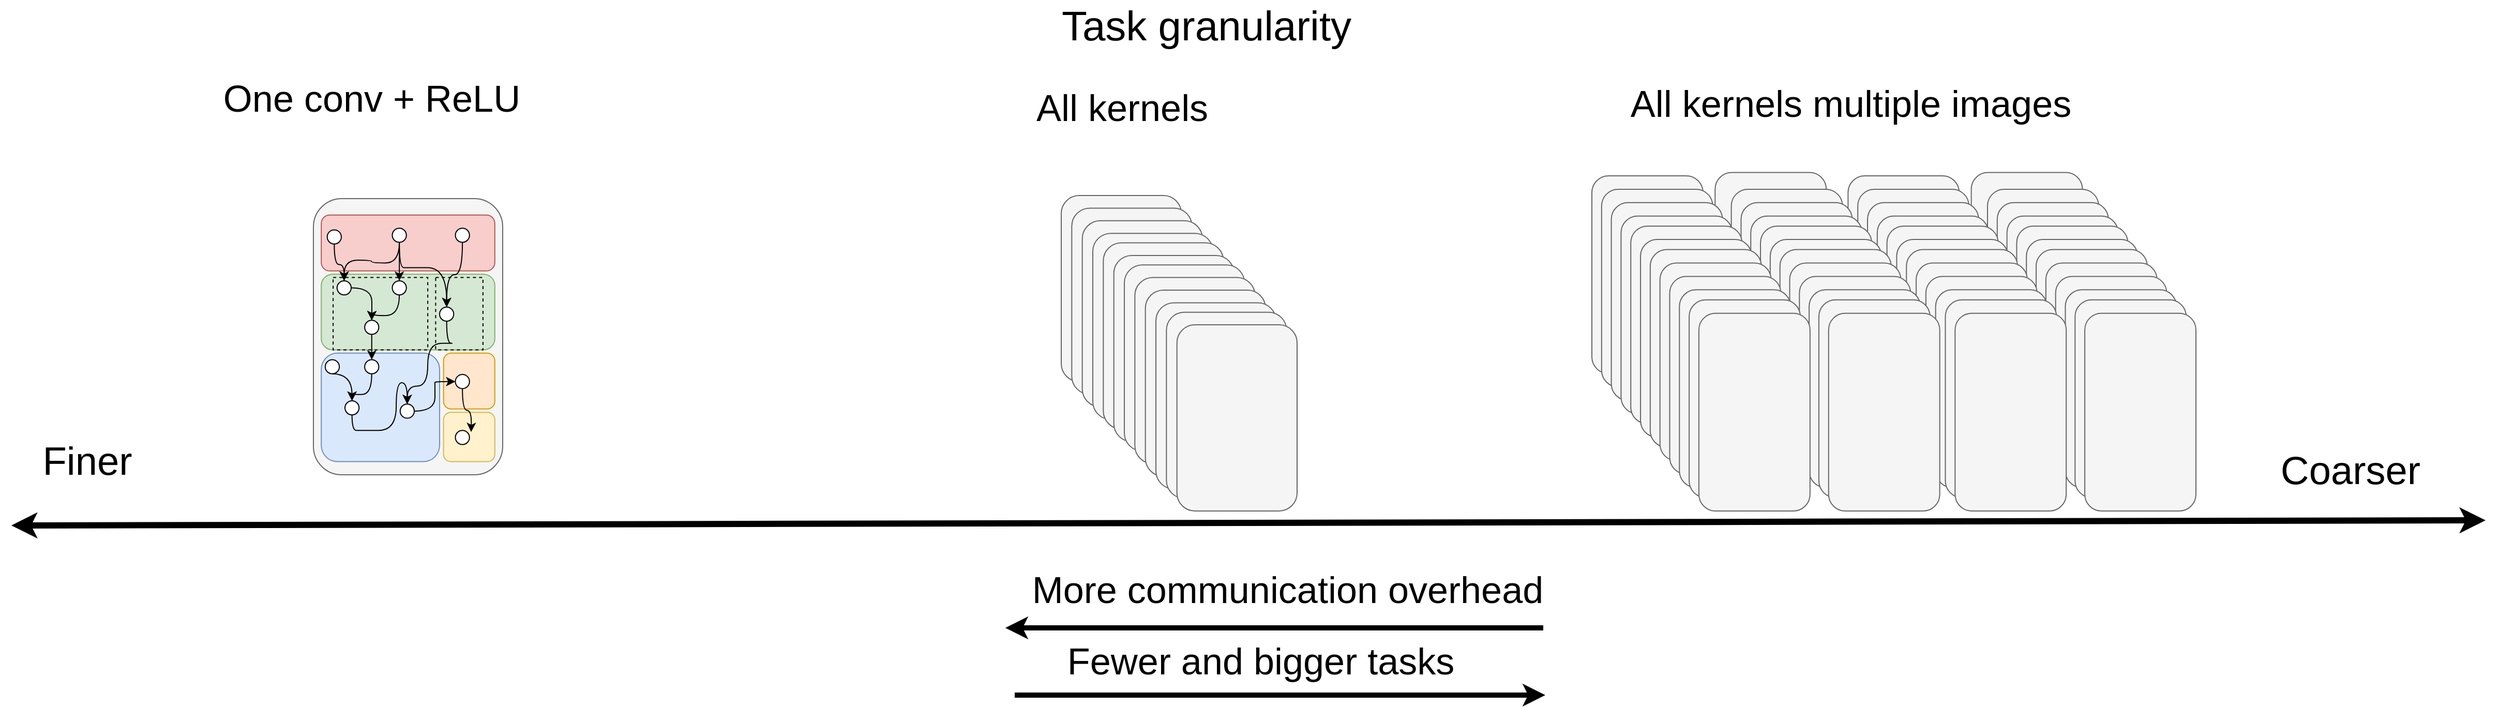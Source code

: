 <mxfile version="14.6.13" type="device"><diagram id="6GJ7UD4oKfJAttwJ8pCz" name="Page-1"><mxGraphModel dx="4740" dy="4043" grid="0" gridSize="10" guides="1" tooltips="1" connect="1" arrows="1" fold="1" page="1" pageScale="1" pageWidth="850" pageHeight="1100" math="0" shadow="0"><root><mxCell id="0"/><mxCell id="1" parent="0"/><mxCell id="VvOtbT2Ej7-P7U31SgOQ-303" value="" style="endArrow=classic;startArrow=classic;html=1;strokeWidth=6;" edge="1" parent="1"><mxGeometry width="50" height="50" relative="1" as="geometry"><mxPoint x="316" y="319" as="sourcePoint"/><mxPoint x="2708" y="314" as="targetPoint"/></mxGeometry></mxCell><mxCell id="VvOtbT2Ej7-P7U31SgOQ-304" value="" style="endArrow=classic;html=1;strokeWidth=5;" edge="1" parent="1"><mxGeometry width="50" height="50" relative="1" as="geometry"><mxPoint x="1286" y="483" as="sourcePoint"/><mxPoint x="1799" y="483" as="targetPoint"/></mxGeometry></mxCell><mxCell id="VvOtbT2Ej7-P7U31SgOQ-307" value="" style="group" vertex="1" connectable="0" parent="1"><mxGeometry x="1331" width="228.0" height="305.0" as="geometry"/></mxCell><mxCell id="VvOtbT2Ej7-P7U31SgOQ-16" value="" style="rounded=1;whiteSpace=wrap;html=1;fillColor=#f5f5f5;strokeColor=#666666;fontColor=#333333;container=0;" vertex="1" parent="VvOtbT2Ej7-P7U31SgOQ-307"><mxGeometry width="116.152" height="179.95" as="geometry"/></mxCell><mxCell id="VvOtbT2Ej7-P7U31SgOQ-123" value="" style="rounded=1;whiteSpace=wrap;html=1;fillColor=#f5f5f5;strokeColor=#666666;fontColor=#333333;container=0;" vertex="1" parent="VvOtbT2Ej7-P7U31SgOQ-307"><mxGeometry x="10.168" y="12.2" width="116.152" height="179.95" as="geometry"/></mxCell><mxCell id="VvOtbT2Ej7-P7U31SgOQ-134" value="" style="rounded=1;whiteSpace=wrap;html=1;fillColor=#f5f5f5;strokeColor=#666666;fontColor=#333333;container=0;" vertex="1" parent="VvOtbT2Ej7-P7U31SgOQ-307"><mxGeometry x="20.336" y="24.4" width="116.152" height="179.95" as="geometry"/></mxCell><mxCell id="VvOtbT2Ej7-P7U31SgOQ-135" value="" style="rounded=1;whiteSpace=wrap;html=1;fillColor=#f5f5f5;strokeColor=#666666;fontColor=#333333;container=0;" vertex="1" parent="VvOtbT2Ej7-P7U31SgOQ-307"><mxGeometry x="30.504" y="36.6" width="116.152" height="179.95" as="geometry"/></mxCell><mxCell id="VvOtbT2Ej7-P7U31SgOQ-136" value="" style="rounded=1;whiteSpace=wrap;html=1;fillColor=#f5f5f5;strokeColor=#666666;fontColor=#333333;container=0;" vertex="1" parent="VvOtbT2Ej7-P7U31SgOQ-307"><mxGeometry x="40.672" y="45.75" width="116.152" height="179.95" as="geometry"/></mxCell><mxCell id="VvOtbT2Ej7-P7U31SgOQ-137" value="" style="rounded=1;whiteSpace=wrap;html=1;fillColor=#f5f5f5;strokeColor=#666666;fontColor=#333333;container=0;" vertex="1" parent="VvOtbT2Ej7-P7U31SgOQ-307"><mxGeometry x="50.84" y="57.95" width="116.152" height="179.95" as="geometry"/></mxCell><mxCell id="VvOtbT2Ej7-P7U31SgOQ-140" value="" style="rounded=1;whiteSpace=wrap;html=1;fillColor=#f5f5f5;strokeColor=#666666;fontColor=#333333;container=0;" vertex="1" parent="VvOtbT2Ej7-P7U31SgOQ-307"><mxGeometry x="61.008" y="67.1" width="116.152" height="179.95" as="geometry"/></mxCell><mxCell id="VvOtbT2Ej7-P7U31SgOQ-141" value="" style="rounded=1;whiteSpace=wrap;html=1;fillColor=#f5f5f5;strokeColor=#666666;fontColor=#333333;container=0;" vertex="1" parent="VvOtbT2Ej7-P7U31SgOQ-307"><mxGeometry x="71.176" y="79.3" width="116.152" height="179.95" as="geometry"/></mxCell><mxCell id="VvOtbT2Ej7-P7U31SgOQ-142" value="" style="rounded=1;whiteSpace=wrap;html=1;fillColor=#f5f5f5;strokeColor=#666666;fontColor=#333333;container=0;" vertex="1" parent="VvOtbT2Ej7-P7U31SgOQ-307"><mxGeometry x="81.344" y="91.5" width="116.152" height="179.95" as="geometry"/></mxCell><mxCell id="VvOtbT2Ej7-P7U31SgOQ-143" value="" style="rounded=1;whiteSpace=wrap;html=1;fillColor=#f5f5f5;strokeColor=#666666;fontColor=#333333;container=0;" vertex="1" parent="VvOtbT2Ej7-P7U31SgOQ-307"><mxGeometry x="91.512" y="103.7" width="116.152" height="179.95" as="geometry"/></mxCell><mxCell id="VvOtbT2Ej7-P7U31SgOQ-145" value="" style="rounded=1;whiteSpace=wrap;html=1;fillColor=#f5f5f5;strokeColor=#666666;fontColor=#333333;container=0;" vertex="1" parent="VvOtbT2Ej7-P7U31SgOQ-307"><mxGeometry x="101.68" y="112.85" width="116.152" height="179.95" as="geometry"/></mxCell><mxCell id="VvOtbT2Ej7-P7U31SgOQ-146" value="" style="rounded=1;whiteSpace=wrap;html=1;fillColor=#f5f5f5;strokeColor=#666666;fontColor=#333333;container=0;" vertex="1" parent="VvOtbT2Ej7-P7U31SgOQ-307"><mxGeometry x="111.848" y="125.05" width="116.152" height="179.95" as="geometry"/></mxCell><mxCell id="VvOtbT2Ej7-P7U31SgOQ-308" value="" style="group" vertex="1" connectable="0" parent="1"><mxGeometry x="1844" y="-22.24" width="584.0" height="327.24" as="geometry"/></mxCell><mxCell id="VvOtbT2Ej7-P7U31SgOQ-150" value="" style="rounded=1;whiteSpace=wrap;html=1;fillColor=#f5f5f5;strokeColor=#666666;fontColor=#333333;container=0;" vertex="1" parent="VvOtbT2Ej7-P7U31SgOQ-308"><mxGeometry x="366.822" width="107.444" height="191.16" as="geometry"/></mxCell><mxCell id="VvOtbT2Ej7-P7U31SgOQ-151" value="" style="rounded=1;whiteSpace=wrap;html=1;fillColor=#f5f5f5;strokeColor=#666666;fontColor=#333333;container=0;" vertex="1" parent="VvOtbT2Ej7-P7U31SgOQ-308"><mxGeometry x="382.499" y="16.2" width="107.444" height="191.16" as="geometry"/></mxCell><mxCell id="VvOtbT2Ej7-P7U31SgOQ-152" value="" style="rounded=1;whiteSpace=wrap;html=1;fillColor=#f5f5f5;strokeColor=#666666;fontColor=#333333;container=0;" vertex="1" parent="VvOtbT2Ej7-P7U31SgOQ-308"><mxGeometry x="391.904" y="29.16" width="107.444" height="191.16" as="geometry"/></mxCell><mxCell id="VvOtbT2Ej7-P7U31SgOQ-153" value="" style="rounded=1;whiteSpace=wrap;html=1;fillColor=#f5f5f5;strokeColor=#666666;fontColor=#333333;container=0;" vertex="1" parent="VvOtbT2Ej7-P7U31SgOQ-308"><mxGeometry x="401.31" y="42.12" width="107.444" height="191.16" as="geometry"/></mxCell><mxCell id="VvOtbT2Ej7-P7U31SgOQ-155" value="" style="rounded=1;whiteSpace=wrap;html=1;fillColor=#f5f5f5;strokeColor=#666666;fontColor=#333333;container=0;" vertex="1" parent="VvOtbT2Ej7-P7U31SgOQ-308"><mxGeometry x="410.716" y="51.84" width="107.444" height="191.16" as="geometry"/></mxCell><mxCell id="VvOtbT2Ej7-P7U31SgOQ-156" value="" style="rounded=1;whiteSpace=wrap;html=1;fillColor=#f5f5f5;strokeColor=#666666;fontColor=#333333;container=0;" vertex="1" parent="VvOtbT2Ej7-P7U31SgOQ-308"><mxGeometry x="420.121" y="64.8" width="107.444" height="191.16" as="geometry"/></mxCell><mxCell id="VvOtbT2Ej7-P7U31SgOQ-158" value="" style="rounded=1;whiteSpace=wrap;html=1;fillColor=#f5f5f5;strokeColor=#666666;fontColor=#333333;container=0;" vertex="1" parent="VvOtbT2Ej7-P7U31SgOQ-308"><mxGeometry x="429.527" y="74.52" width="107.444" height="191.16" as="geometry"/></mxCell><mxCell id="VvOtbT2Ej7-P7U31SgOQ-159" value="" style="rounded=1;whiteSpace=wrap;html=1;fillColor=#f5f5f5;strokeColor=#666666;fontColor=#333333;container=0;" vertex="1" parent="VvOtbT2Ej7-P7U31SgOQ-308"><mxGeometry x="438.933" y="87.48" width="107.444" height="191.16" as="geometry"/></mxCell><mxCell id="VvOtbT2Ej7-P7U31SgOQ-160" value="" style="rounded=1;whiteSpace=wrap;html=1;fillColor=#f5f5f5;strokeColor=#666666;fontColor=#333333;container=0;" vertex="1" parent="VvOtbT2Ej7-P7U31SgOQ-308"><mxGeometry x="448.338" y="100.44" width="107.444" height="191.16" as="geometry"/></mxCell><mxCell id="VvOtbT2Ej7-P7U31SgOQ-161" value="" style="rounded=1;whiteSpace=wrap;html=1;fillColor=#f5f5f5;strokeColor=#666666;fontColor=#333333;container=0;" vertex="1" parent="VvOtbT2Ej7-P7U31SgOQ-308"><mxGeometry x="457.744" y="113.4" width="107.444" height="191.16" as="geometry"/></mxCell><mxCell id="VvOtbT2Ej7-P7U31SgOQ-163" value="" style="rounded=1;whiteSpace=wrap;html=1;fillColor=#f5f5f5;strokeColor=#666666;fontColor=#333333;container=0;" vertex="1" parent="VvOtbT2Ej7-P7U31SgOQ-308"><mxGeometry x="467.15" y="123.12" width="107.444" height="191.16" as="geometry"/></mxCell><mxCell id="VvOtbT2Ej7-P7U31SgOQ-164" value="" style="rounded=1;whiteSpace=wrap;html=1;fillColor=#f5f5f5;strokeColor=#666666;fontColor=#333333;container=0;" vertex="1" parent="VvOtbT2Ej7-P7U31SgOQ-308"><mxGeometry x="476.556" y="136.08" width="107.444" height="191.16" as="geometry"/></mxCell><mxCell id="VvOtbT2Ej7-P7U31SgOQ-168" value="" style="rounded=1;whiteSpace=wrap;html=1;fillColor=#f5f5f5;strokeColor=#666666;fontColor=#333333;container=0;" vertex="1" parent="VvOtbT2Ej7-P7U31SgOQ-308"><mxGeometry x="247.683" y="3.24" width="107.444" height="191.16" as="geometry"/></mxCell><mxCell id="VvOtbT2Ej7-P7U31SgOQ-169" value="" style="rounded=1;whiteSpace=wrap;html=1;fillColor=#f5f5f5;strokeColor=#666666;fontColor=#333333;container=0;" vertex="1" parent="VvOtbT2Ej7-P7U31SgOQ-308"><mxGeometry x="257.089" y="16.2" width="107.444" height="191.16" as="geometry"/></mxCell><mxCell id="VvOtbT2Ej7-P7U31SgOQ-170" value="" style="rounded=1;whiteSpace=wrap;html=1;fillColor=#f5f5f5;strokeColor=#666666;fontColor=#333333;container=0;" vertex="1" parent="VvOtbT2Ej7-P7U31SgOQ-308"><mxGeometry x="266.495" y="29.16" width="107.444" height="191.16" as="geometry"/></mxCell><mxCell id="VvOtbT2Ej7-P7U31SgOQ-171" value="" style="rounded=1;whiteSpace=wrap;html=1;fillColor=#f5f5f5;strokeColor=#666666;fontColor=#333333;container=0;" vertex="1" parent="VvOtbT2Ej7-P7U31SgOQ-308"><mxGeometry x="275.901" y="42.12" width="107.444" height="191.16" as="geometry"/></mxCell><mxCell id="VvOtbT2Ej7-P7U31SgOQ-173" value="" style="rounded=1;whiteSpace=wrap;html=1;fillColor=#f5f5f5;strokeColor=#666666;fontColor=#333333;container=0;" vertex="1" parent="VvOtbT2Ej7-P7U31SgOQ-308"><mxGeometry x="285.306" y="51.84" width="107.444" height="191.16" as="geometry"/></mxCell><mxCell id="VvOtbT2Ej7-P7U31SgOQ-174" value="" style="rounded=1;whiteSpace=wrap;html=1;fillColor=#f5f5f5;strokeColor=#666666;fontColor=#333333;container=0;" vertex="1" parent="VvOtbT2Ej7-P7U31SgOQ-308"><mxGeometry x="294.712" y="64.8" width="107.444" height="191.16" as="geometry"/></mxCell><mxCell id="VvOtbT2Ej7-P7U31SgOQ-176" value="" style="rounded=1;whiteSpace=wrap;html=1;fillColor=#f5f5f5;strokeColor=#666666;fontColor=#333333;container=0;" vertex="1" parent="VvOtbT2Ej7-P7U31SgOQ-308"><mxGeometry x="304.118" y="74.52" width="107.444" height="191.16" as="geometry"/></mxCell><mxCell id="VvOtbT2Ej7-P7U31SgOQ-177" value="" style="rounded=1;whiteSpace=wrap;html=1;fillColor=#f5f5f5;strokeColor=#666666;fontColor=#333333;container=0;" vertex="1" parent="VvOtbT2Ej7-P7U31SgOQ-308"><mxGeometry x="313.523" y="87.48" width="107.444" height="191.16" as="geometry"/></mxCell><mxCell id="VvOtbT2Ej7-P7U31SgOQ-178" value="" style="rounded=1;whiteSpace=wrap;html=1;fillColor=#f5f5f5;strokeColor=#666666;fontColor=#333333;container=0;" vertex="1" parent="VvOtbT2Ej7-P7U31SgOQ-308"><mxGeometry x="322.929" y="100.44" width="107.444" height="191.16" as="geometry"/></mxCell><mxCell id="VvOtbT2Ej7-P7U31SgOQ-179" value="" style="rounded=1;whiteSpace=wrap;html=1;fillColor=#f5f5f5;strokeColor=#666666;fontColor=#333333;container=0;" vertex="1" parent="VvOtbT2Ej7-P7U31SgOQ-308"><mxGeometry x="332.335" y="113.4" width="107.444" height="191.16" as="geometry"/></mxCell><mxCell id="VvOtbT2Ej7-P7U31SgOQ-181" value="" style="rounded=1;whiteSpace=wrap;html=1;fillColor=#f5f5f5;strokeColor=#666666;fontColor=#333333;container=0;" vertex="1" parent="VvOtbT2Ej7-P7U31SgOQ-308"><mxGeometry x="341.74" y="123.12" width="107.444" height="191.16" as="geometry"/></mxCell><mxCell id="VvOtbT2Ej7-P7U31SgOQ-182" value="" style="rounded=1;whiteSpace=wrap;html=1;fillColor=#f5f5f5;strokeColor=#666666;fontColor=#333333;container=0;" vertex="1" parent="VvOtbT2Ej7-P7U31SgOQ-308"><mxGeometry x="351.146" y="136.08" width="107.444" height="191.16" as="geometry"/></mxCell><mxCell id="VvOtbT2Ej7-P7U31SgOQ-221" value="" style="rounded=1;whiteSpace=wrap;html=1;fillColor=#f5f5f5;strokeColor=#666666;fontColor=#333333;container=0;" vertex="1" parent="VvOtbT2Ej7-P7U31SgOQ-308"><mxGeometry x="119.139" width="107.444" height="191.16" as="geometry"/></mxCell><mxCell id="VvOtbT2Ej7-P7U31SgOQ-222" value="" style="rounded=1;whiteSpace=wrap;html=1;fillColor=#f5f5f5;strokeColor=#666666;fontColor=#333333;container=0;" vertex="1" parent="VvOtbT2Ej7-P7U31SgOQ-308"><mxGeometry x="134.815" y="16.2" width="107.444" height="191.16" as="geometry"/></mxCell><mxCell id="VvOtbT2Ej7-P7U31SgOQ-223" value="" style="rounded=1;whiteSpace=wrap;html=1;fillColor=#f5f5f5;strokeColor=#666666;fontColor=#333333;container=0;" vertex="1" parent="VvOtbT2Ej7-P7U31SgOQ-308"><mxGeometry x="144.221" y="29.16" width="107.444" height="191.16" as="geometry"/></mxCell><mxCell id="VvOtbT2Ej7-P7U31SgOQ-224" value="" style="rounded=1;whiteSpace=wrap;html=1;fillColor=#f5f5f5;strokeColor=#666666;fontColor=#333333;container=0;" vertex="1" parent="VvOtbT2Ej7-P7U31SgOQ-308"><mxGeometry x="153.626" y="42.12" width="107.444" height="191.16" as="geometry"/></mxCell><mxCell id="VvOtbT2Ej7-P7U31SgOQ-226" value="" style="rounded=1;whiteSpace=wrap;html=1;fillColor=#f5f5f5;strokeColor=#666666;fontColor=#333333;container=0;" vertex="1" parent="VvOtbT2Ej7-P7U31SgOQ-308"><mxGeometry x="163.032" y="51.84" width="107.444" height="191.16" as="geometry"/></mxCell><mxCell id="VvOtbT2Ej7-P7U31SgOQ-227" value="" style="rounded=1;whiteSpace=wrap;html=1;fillColor=#f5f5f5;strokeColor=#666666;fontColor=#333333;container=0;" vertex="1" parent="VvOtbT2Ej7-P7U31SgOQ-308"><mxGeometry x="172.438" y="64.8" width="107.444" height="191.16" as="geometry"/></mxCell><mxCell id="VvOtbT2Ej7-P7U31SgOQ-229" value="" style="rounded=1;whiteSpace=wrap;html=1;fillColor=#f5f5f5;strokeColor=#666666;fontColor=#333333;container=0;" vertex="1" parent="VvOtbT2Ej7-P7U31SgOQ-308"><mxGeometry x="181.844" y="74.52" width="107.444" height="191.16" as="geometry"/></mxCell><mxCell id="VvOtbT2Ej7-P7U31SgOQ-230" value="" style="rounded=1;whiteSpace=wrap;html=1;fillColor=#f5f5f5;strokeColor=#666666;fontColor=#333333;container=0;" vertex="1" parent="VvOtbT2Ej7-P7U31SgOQ-308"><mxGeometry x="191.249" y="87.48" width="107.444" height="191.16" as="geometry"/></mxCell><mxCell id="VvOtbT2Ej7-P7U31SgOQ-231" value="" style="rounded=1;whiteSpace=wrap;html=1;fillColor=#f5f5f5;strokeColor=#666666;fontColor=#333333;container=0;" vertex="1" parent="VvOtbT2Ej7-P7U31SgOQ-308"><mxGeometry x="200.655" y="100.44" width="107.444" height="191.16" as="geometry"/></mxCell><mxCell id="VvOtbT2Ej7-P7U31SgOQ-232" value="" style="rounded=1;whiteSpace=wrap;html=1;fillColor=#f5f5f5;strokeColor=#666666;fontColor=#333333;container=0;" vertex="1" parent="VvOtbT2Ej7-P7U31SgOQ-308"><mxGeometry x="210.061" y="113.4" width="107.444" height="191.16" as="geometry"/></mxCell><mxCell id="VvOtbT2Ej7-P7U31SgOQ-234" value="" style="rounded=1;whiteSpace=wrap;html=1;fillColor=#f5f5f5;strokeColor=#666666;fontColor=#333333;container=0;" vertex="1" parent="VvOtbT2Ej7-P7U31SgOQ-308"><mxGeometry x="219.466" y="123.12" width="107.444" height="191.16" as="geometry"/></mxCell><mxCell id="VvOtbT2Ej7-P7U31SgOQ-235" value="" style="rounded=1;whiteSpace=wrap;html=1;fillColor=#f5f5f5;strokeColor=#666666;fontColor=#333333;container=0;" vertex="1" parent="VvOtbT2Ej7-P7U31SgOQ-308"><mxGeometry x="228.872" y="136.08" width="107.444" height="191.16" as="geometry"/></mxCell><mxCell id="VvOtbT2Ej7-P7U31SgOQ-238" value="" style="rounded=1;whiteSpace=wrap;html=1;fillColor=#f5f5f5;strokeColor=#666666;fontColor=#333333;container=0;" vertex="1" parent="VvOtbT2Ej7-P7U31SgOQ-308"><mxGeometry y="3.24" width="107.444" height="191.16" as="geometry"/></mxCell><mxCell id="VvOtbT2Ej7-P7U31SgOQ-239" value="" style="rounded=1;whiteSpace=wrap;html=1;fillColor=#f5f5f5;strokeColor=#666666;fontColor=#333333;container=0;" vertex="1" parent="VvOtbT2Ej7-P7U31SgOQ-308"><mxGeometry x="9.406" y="16.2" width="107.444" height="191.16" as="geometry"/></mxCell><mxCell id="VvOtbT2Ej7-P7U31SgOQ-240" value="" style="rounded=1;whiteSpace=wrap;html=1;fillColor=#f5f5f5;strokeColor=#666666;fontColor=#333333;container=0;" vertex="1" parent="VvOtbT2Ej7-P7U31SgOQ-308"><mxGeometry x="18.811" y="29.16" width="107.444" height="191.16" as="geometry"/></mxCell><mxCell id="VvOtbT2Ej7-P7U31SgOQ-241" value="" style="rounded=1;whiteSpace=wrap;html=1;fillColor=#f5f5f5;strokeColor=#666666;fontColor=#333333;container=0;" vertex="1" parent="VvOtbT2Ej7-P7U31SgOQ-308"><mxGeometry x="28.217" y="42.12" width="107.444" height="191.16" as="geometry"/></mxCell><mxCell id="VvOtbT2Ej7-P7U31SgOQ-243" value="" style="rounded=1;whiteSpace=wrap;html=1;fillColor=#f5f5f5;strokeColor=#666666;fontColor=#333333;container=0;" vertex="1" parent="VvOtbT2Ej7-P7U31SgOQ-308"><mxGeometry x="37.623" y="51.84" width="107.444" height="191.16" as="geometry"/></mxCell><mxCell id="VvOtbT2Ej7-P7U31SgOQ-244" value="" style="rounded=1;whiteSpace=wrap;html=1;fillColor=#f5f5f5;strokeColor=#666666;fontColor=#333333;container=0;" vertex="1" parent="VvOtbT2Ej7-P7U31SgOQ-308"><mxGeometry x="47.029" y="64.8" width="107.444" height="191.16" as="geometry"/></mxCell><mxCell id="VvOtbT2Ej7-P7U31SgOQ-246" value="" style="rounded=1;whiteSpace=wrap;html=1;fillColor=#f5f5f5;strokeColor=#666666;fontColor=#333333;container=0;" vertex="1" parent="VvOtbT2Ej7-P7U31SgOQ-308"><mxGeometry x="56.434" y="74.52" width="107.444" height="191.16" as="geometry"/></mxCell><mxCell id="VvOtbT2Ej7-P7U31SgOQ-247" value="" style="rounded=1;whiteSpace=wrap;html=1;fillColor=#f5f5f5;strokeColor=#666666;fontColor=#333333;container=0;" vertex="1" parent="VvOtbT2Ej7-P7U31SgOQ-308"><mxGeometry x="65.84" y="87.48" width="107.444" height="191.16" as="geometry"/></mxCell><mxCell id="VvOtbT2Ej7-P7U31SgOQ-248" value="" style="rounded=1;whiteSpace=wrap;html=1;fillColor=#f5f5f5;strokeColor=#666666;fontColor=#333333;container=0;" vertex="1" parent="VvOtbT2Ej7-P7U31SgOQ-308"><mxGeometry x="75.246" y="100.44" width="107.444" height="191.16" as="geometry"/></mxCell><mxCell id="VvOtbT2Ej7-P7U31SgOQ-249" value="" style="rounded=1;whiteSpace=wrap;html=1;fillColor=#f5f5f5;strokeColor=#666666;fontColor=#333333;container=0;" vertex="1" parent="VvOtbT2Ej7-P7U31SgOQ-308"><mxGeometry x="84.651" y="113.4" width="107.444" height="191.16" as="geometry"/></mxCell><mxCell id="VvOtbT2Ej7-P7U31SgOQ-251" value="" style="rounded=1;whiteSpace=wrap;html=1;fillColor=#f5f5f5;strokeColor=#666666;fontColor=#333333;container=0;" vertex="1" parent="VvOtbT2Ej7-P7U31SgOQ-308"><mxGeometry x="94.057" y="123.12" width="107.444" height="191.16" as="geometry"/></mxCell><mxCell id="VvOtbT2Ej7-P7U31SgOQ-252" value="" style="rounded=1;whiteSpace=wrap;html=1;fillColor=#f5f5f5;strokeColor=#666666;fontColor=#333333;container=0;" vertex="1" parent="VvOtbT2Ej7-P7U31SgOQ-308"><mxGeometry x="103.463" y="136.08" width="107.444" height="191.16" as="geometry"/></mxCell><mxCell id="VvOtbT2Ej7-P7U31SgOQ-309" value="&lt;font style=&quot;font-size: 36px&quot;&gt;More communication overhead&lt;/font&gt;" style="text;html=1;strokeColor=none;fillColor=none;align=center;verticalAlign=middle;whiteSpace=wrap;rounded=0;" vertex="1" parent="1"><mxGeometry x="1279" y="371" width="542" height="20" as="geometry"/></mxCell><mxCell id="VvOtbT2Ej7-P7U31SgOQ-310" value="&lt;font style=&quot;font-size: 36px&quot;&gt;Fewer and bigger tasks&lt;/font&gt;" style="text;html=1;strokeColor=none;fillColor=none;align=center;verticalAlign=middle;whiteSpace=wrap;rounded=0;" vertex="1" parent="1"><mxGeometry x="1295" y="440" width="458" height="20" as="geometry"/></mxCell><mxCell id="VvOtbT2Ej7-P7U31SgOQ-311" value="" style="endArrow=none;html=1;startArrow=classic;startFill=1;endFill=0;strokeWidth=5;" edge="1" parent="1"><mxGeometry width="50" height="50" relative="1" as="geometry"><mxPoint x="1277" y="418" as="sourcePoint"/><mxPoint x="1797" y="418" as="targetPoint"/></mxGeometry></mxCell><mxCell id="VvOtbT2Ej7-P7U31SgOQ-315" value="&lt;font style=&quot;font-size: 40px&quot;&gt;Task granularity&lt;/font&gt;" style="text;html=1;align=center;verticalAlign=middle;resizable=0;points=[];autosize=1;strokeColor=none;" vertex="1" parent="1"><mxGeometry x="1326" y="-179" width="290" height="28" as="geometry"/></mxCell><mxCell id="VvOtbT2Ej7-P7U31SgOQ-317" value="&lt;font style=&quot;font-size: 38px&quot;&gt;Finer&lt;/font&gt;" style="text;html=1;align=center;verticalAlign=middle;resizable=0;points=[];autosize=1;strokeColor=none;" vertex="1" parent="1"><mxGeometry x="340" y="243" width="97" height="27" as="geometry"/></mxCell><mxCell id="VvOtbT2Ej7-P7U31SgOQ-318" value="&lt;font style=&quot;font-size: 38px&quot;&gt;Coarser&lt;/font&gt;" style="text;html=1;align=center;verticalAlign=middle;resizable=0;points=[];autosize=1;strokeColor=none;" vertex="1" parent="1"><mxGeometry x="2504" y="252" width="145" height="27" as="geometry"/></mxCell><mxCell id="VvOtbT2Ej7-P7U31SgOQ-321" value="&lt;font style=&quot;font-size: 36px&quot;&gt;One conv + ReLU&lt;/font&gt;" style="text;html=1;strokeColor=none;fillColor=none;align=center;verticalAlign=middle;whiteSpace=wrap;rounded=0;" vertex="1" parent="1"><mxGeometry x="476" y="-118" width="377" height="47" as="geometry"/></mxCell><mxCell id="VvOtbT2Ej7-P7U31SgOQ-322" value="&lt;font style=&quot;font-size: 36px&quot;&gt;All kernels&lt;/font&gt;" style="text;whiteSpace=wrap;html=1;" vertex="1" parent="1"><mxGeometry x="1305" y="-113.003" width="307" height="37" as="geometry"/></mxCell><mxCell id="VvOtbT2Ej7-P7U31SgOQ-323" value="" style="group" vertex="1" connectable="0" parent="1"><mxGeometry x="608" y="3" width="183" height="267" as="geometry"/></mxCell><mxCell id="VvOtbT2Ej7-P7U31SgOQ-253" value="" style="rounded=1;whiteSpace=wrap;html=1;fillColor=#f5f5f5;strokeColor=#666666;fontColor=#333333;container=0;" vertex="1" parent="VvOtbT2Ej7-P7U31SgOQ-323"><mxGeometry width="183" height="267.0" as="geometry"/></mxCell><mxCell id="VvOtbT2Ej7-P7U31SgOQ-254" value="" style="rounded=1;whiteSpace=wrap;html=1;strokeColor=#82b366;fillColor=#d5e8d4;container=0;" vertex="1" parent="VvOtbT2Ej7-P7U31SgOQ-323"><mxGeometry x="7.625" y="73.107" width="167.75" height="73.107" as="geometry"/></mxCell><mxCell id="VvOtbT2Ej7-P7U31SgOQ-255" value="" style="rounded=0;whiteSpace=wrap;html=1;fillColor=none;dashed=1;container=0;" vertex="1" parent="VvOtbT2Ej7-P7U31SgOQ-323"><mxGeometry x="19.062" y="76.286" width="91.5" height="69.929" as="geometry"/></mxCell><mxCell id="VvOtbT2Ej7-P7U31SgOQ-296" value="" style="rounded=0;whiteSpace=wrap;html=1;fillColor=none;dashed=1;container=0;" vertex="1" parent="VvOtbT2Ej7-P7U31SgOQ-323"><mxGeometry x="118.188" y="76.286" width="45.75" height="69.929" as="geometry"/></mxCell><mxCell id="VvOtbT2Ej7-P7U31SgOQ-256" value="" style="rounded=1;whiteSpace=wrap;html=1;strokeColor=#6c8ebf;fillColor=#dae8fc;container=0;" vertex="1" parent="VvOtbT2Ej7-P7U31SgOQ-323"><mxGeometry x="7.625" y="149.393" width="114.375" height="104.893" as="geometry"/></mxCell><mxCell id="VvOtbT2Ej7-P7U31SgOQ-257" value="" style="rounded=1;whiteSpace=wrap;html=1;fillColor=#ffe6cc;strokeColor=#d79b00;container=0;" vertex="1" parent="VvOtbT2Ej7-P7U31SgOQ-323"><mxGeometry x="125.812" y="149.393" width="49.562" height="54.036" as="geometry"/></mxCell><mxCell id="VvOtbT2Ej7-P7U31SgOQ-258" value="" style="rounded=1;whiteSpace=wrap;html=1;fillColor=#fff2cc;strokeColor=#d6b656;container=0;" vertex="1" parent="VvOtbT2Ej7-P7U31SgOQ-323"><mxGeometry x="125.812" y="206.607" width="49.562" height="47.679" as="geometry"/></mxCell><mxCell id="VvOtbT2Ej7-P7U31SgOQ-259" value="" style="rounded=1;whiteSpace=wrap;html=1;fillColor=#f8cecc;strokeColor=#b85450;container=0;" vertex="1" parent="VvOtbT2Ej7-P7U31SgOQ-323"><mxGeometry x="7.625" y="15.893" width="167.75" height="54.036" as="geometry"/></mxCell><mxCell id="VvOtbT2Ej7-P7U31SgOQ-261" value="" style="ellipse;whiteSpace=wrap;html=1;aspect=fixed;container=0;" vertex="1" parent="VvOtbT2Ej7-P7U31SgOQ-323"><mxGeometry x="22.875" y="79.464" width="13.643" height="13.643" as="geometry"/></mxCell><mxCell id="VvOtbT2Ej7-P7U31SgOQ-263" value="" style="ellipse;whiteSpace=wrap;html=1;aspect=fixed;container=0;" vertex="1" parent="VvOtbT2Ej7-P7U31SgOQ-323"><mxGeometry x="49.562" y="117.607" width="13.643" height="13.643" as="geometry"/></mxCell><mxCell id="VvOtbT2Ej7-P7U31SgOQ-260" value="" style="edgeStyle=orthogonalEdgeStyle;rounded=0;orthogonalLoop=1;jettySize=auto;html=1;curved=1;" edge="1" parent="VvOtbT2Ej7-P7U31SgOQ-323" source="VvOtbT2Ej7-P7U31SgOQ-261" target="VvOtbT2Ej7-P7U31SgOQ-263"><mxGeometry as="geometry"/></mxCell><mxCell id="VvOtbT2Ej7-P7U31SgOQ-264" style="edgeStyle=orthogonalEdgeStyle;curved=1;rounded=0;orthogonalLoop=1;jettySize=auto;html=1;exitX=0.5;exitY=1;exitDx=0;exitDy=0;" edge="1" parent="VvOtbT2Ej7-P7U31SgOQ-323" source="VvOtbT2Ej7-P7U31SgOQ-265" target="VvOtbT2Ej7-P7U31SgOQ-263"><mxGeometry as="geometry"/></mxCell><mxCell id="VvOtbT2Ej7-P7U31SgOQ-265" value="" style="ellipse;whiteSpace=wrap;html=1;aspect=fixed;container=0;" vertex="1" parent="VvOtbT2Ej7-P7U31SgOQ-323"><mxGeometry x="76.25" y="79.464" width="13.643" height="13.643" as="geometry"/></mxCell><mxCell id="VvOtbT2Ej7-P7U31SgOQ-266" style="edgeStyle=orthogonalEdgeStyle;curved=1;rounded=0;orthogonalLoop=1;jettySize=auto;html=1;entryX=0.5;entryY=0;entryDx=0;entryDy=0;exitX=0.5;exitY=1;exitDx=0;exitDy=0;" edge="1" parent="VvOtbT2Ej7-P7U31SgOQ-323" source="VvOtbT2Ej7-P7U31SgOQ-269" target="VvOtbT2Ej7-P7U31SgOQ-261"><mxGeometry as="geometry"/></mxCell><mxCell id="VvOtbT2Ej7-P7U31SgOQ-267" style="edgeStyle=orthogonalEdgeStyle;curved=1;rounded=0;orthogonalLoop=1;jettySize=auto;html=1;" edge="1" parent="VvOtbT2Ej7-P7U31SgOQ-323" source="VvOtbT2Ej7-P7U31SgOQ-269" target="VvOtbT2Ej7-P7U31SgOQ-265"><mxGeometry as="geometry"/></mxCell><mxCell id="VvOtbT2Ej7-P7U31SgOQ-269" value="" style="ellipse;whiteSpace=wrap;html=1;aspect=fixed;container=0;" vertex="1" parent="VvOtbT2Ej7-P7U31SgOQ-323"><mxGeometry x="76.25" y="28.607" width="13.643" height="13.643" as="geometry"/></mxCell><mxCell id="VvOtbT2Ej7-P7U31SgOQ-270" style="edgeStyle=orthogonalEdgeStyle;curved=1;rounded=0;orthogonalLoop=1;jettySize=auto;html=1;" edge="1" parent="VvOtbT2Ej7-P7U31SgOQ-323" source="VvOtbT2Ej7-P7U31SgOQ-271" target="VvOtbT2Ej7-P7U31SgOQ-261"><mxGeometry as="geometry"/></mxCell><mxCell id="VvOtbT2Ej7-P7U31SgOQ-271" value="" style="ellipse;whiteSpace=wrap;html=1;aspect=fixed;container=0;" vertex="1" parent="VvOtbT2Ej7-P7U31SgOQ-323"><mxGeometry x="13.344" y="30.196" width="13.643" height="13.643" as="geometry"/></mxCell><mxCell id="VvOtbT2Ej7-P7U31SgOQ-273" value="" style="ellipse;whiteSpace=wrap;html=1;aspect=fixed;container=0;" vertex="1" parent="VvOtbT2Ej7-P7U31SgOQ-323"><mxGeometry x="137.25" y="28.607" width="13.643" height="13.643" as="geometry"/></mxCell><mxCell id="VvOtbT2Ej7-P7U31SgOQ-275" value="" style="ellipse;whiteSpace=wrap;html=1;aspect=fixed;container=0;" vertex="1" parent="VvOtbT2Ej7-P7U31SgOQ-323"><mxGeometry x="122" y="104.893" width="13.643" height="13.643" as="geometry"/></mxCell><mxCell id="VvOtbT2Ej7-P7U31SgOQ-268" style="edgeStyle=orthogonalEdgeStyle;curved=1;rounded=0;orthogonalLoop=1;jettySize=auto;html=1;exitX=0.5;exitY=1;exitDx=0;exitDy=0;entryX=0.5;entryY=0;entryDx=0;entryDy=0;" edge="1" parent="VvOtbT2Ej7-P7U31SgOQ-323" source="VvOtbT2Ej7-P7U31SgOQ-269" target="VvOtbT2Ej7-P7U31SgOQ-275"><mxGeometry as="geometry"><mxPoint x="91.5" y="57.214" as="sourcePoint"/><Array as="points"><mxPoint x="91.5" y="66.75"/><mxPoint x="137.25" y="66.75"/></Array></mxGeometry></mxCell><mxCell id="VvOtbT2Ej7-P7U31SgOQ-272" style="edgeStyle=orthogonalEdgeStyle;curved=1;rounded=0;orthogonalLoop=1;jettySize=auto;html=1;exitX=0.5;exitY=1;exitDx=0;exitDy=0;entryX=0.5;entryY=0;entryDx=0;entryDy=0;" edge="1" parent="VvOtbT2Ej7-P7U31SgOQ-323" source="VvOtbT2Ej7-P7U31SgOQ-273" target="VvOtbT2Ej7-P7U31SgOQ-275"><mxGeometry as="geometry"/></mxCell><mxCell id="VvOtbT2Ej7-P7U31SgOQ-277" value="" style="ellipse;whiteSpace=wrap;html=1;aspect=fixed;container=0;" vertex="1" parent="VvOtbT2Ej7-P7U31SgOQ-323"><mxGeometry x="49.562" y="155.75" width="13.643" height="13.643" as="geometry"/></mxCell><mxCell id="VvOtbT2Ej7-P7U31SgOQ-262" style="edgeStyle=orthogonalEdgeStyle;curved=1;rounded=0;orthogonalLoop=1;jettySize=auto;html=1;exitX=0.5;exitY=1;exitDx=0;exitDy=0;" edge="1" parent="VvOtbT2Ej7-P7U31SgOQ-323" source="VvOtbT2Ej7-P7U31SgOQ-263" target="VvOtbT2Ej7-P7U31SgOQ-277"><mxGeometry as="geometry"/></mxCell><mxCell id="VvOtbT2Ej7-P7U31SgOQ-279" value="" style="ellipse;whiteSpace=wrap;html=1;aspect=fixed;container=0;" vertex="1" parent="VvOtbT2Ej7-P7U31SgOQ-323"><mxGeometry x="11.438" y="155.75" width="13.643" height="13.643" as="geometry"/></mxCell><mxCell id="VvOtbT2Ej7-P7U31SgOQ-281" value="" style="ellipse;whiteSpace=wrap;html=1;aspect=fixed;container=0;" vertex="1" parent="VvOtbT2Ej7-P7U31SgOQ-323"><mxGeometry x="30.5" y="195.482" width="13.643" height="13.643" as="geometry"/></mxCell><mxCell id="VvOtbT2Ej7-P7U31SgOQ-276" style="edgeStyle=orthogonalEdgeStyle;curved=1;rounded=0;orthogonalLoop=1;jettySize=auto;html=1;exitX=0.5;exitY=1;exitDx=0;exitDy=0;" edge="1" parent="VvOtbT2Ej7-P7U31SgOQ-323" source="VvOtbT2Ej7-P7U31SgOQ-277" target="VvOtbT2Ej7-P7U31SgOQ-281"><mxGeometry as="geometry"/></mxCell><mxCell id="VvOtbT2Ej7-P7U31SgOQ-278" style="edgeStyle=orthogonalEdgeStyle;curved=1;rounded=0;orthogonalLoop=1;jettySize=auto;html=1;exitX=0.5;exitY=1;exitDx=0;exitDy=0;entryX=0.5;entryY=0;entryDx=0;entryDy=0;" edge="1" parent="VvOtbT2Ej7-P7U31SgOQ-323" source="VvOtbT2Ej7-P7U31SgOQ-279" target="VvOtbT2Ej7-P7U31SgOQ-281"><mxGeometry as="geometry"/></mxCell><mxCell id="VvOtbT2Ej7-P7U31SgOQ-283" value="" style="ellipse;whiteSpace=wrap;html=1;aspect=fixed;container=0;" vertex="1" parent="VvOtbT2Ej7-P7U31SgOQ-323"><mxGeometry x="83.875" y="198.661" width="13.643" height="13.643" as="geometry"/></mxCell><mxCell id="VvOtbT2Ej7-P7U31SgOQ-274" style="edgeStyle=orthogonalEdgeStyle;curved=1;rounded=0;orthogonalLoop=1;jettySize=auto;html=1;exitX=0.5;exitY=1;exitDx=0;exitDy=0;entryX=0.5;entryY=0;entryDx=0;entryDy=0;" edge="1" parent="VvOtbT2Ej7-P7U31SgOQ-323" source="VvOtbT2Ej7-P7U31SgOQ-275" target="VvOtbT2Ej7-P7U31SgOQ-283"><mxGeometry as="geometry"><mxPoint x="106.75" y="257.464" as="targetPoint"/><Array as="points"><mxPoint x="137.25" y="139.857"/><mxPoint x="110.562" y="139.857"/><mxPoint x="110.562" y="181.179"/><mxPoint x="99.125" y="181.179"/></Array></mxGeometry></mxCell><mxCell id="VvOtbT2Ej7-P7U31SgOQ-280" style="edgeStyle=orthogonalEdgeStyle;curved=1;rounded=0;jumpStyle=arc;orthogonalLoop=1;jettySize=auto;html=1;exitX=0.5;exitY=1;exitDx=0;exitDy=0;entryX=0.5;entryY=0;entryDx=0;entryDy=0;" edge="1" parent="VvOtbT2Ej7-P7U31SgOQ-323" source="VvOtbT2Ej7-P7U31SgOQ-281" target="VvOtbT2Ej7-P7U31SgOQ-283"><mxGeometry as="geometry"><mxPoint x="99.125" y="197.071" as="targetPoint"/><Array as="points"><mxPoint x="45.75" y="224.089"/><mxPoint x="80.062" y="224.089"/><mxPoint x="80.062" y="178"/><mxPoint x="99.125" y="178"/></Array></mxGeometry></mxCell><mxCell id="VvOtbT2Ej7-P7U31SgOQ-284" style="edgeStyle=orthogonalEdgeStyle;curved=1;rounded=0;orthogonalLoop=1;jettySize=auto;html=1;exitX=0.5;exitY=1;exitDx=0;exitDy=0;" edge="1" parent="VvOtbT2Ej7-P7U31SgOQ-323" source="VvOtbT2Ej7-P7U31SgOQ-285"><mxGeometry as="geometry"><mxPoint x="152.5" y="197.071" as="sourcePoint"/><mxPoint x="152.5" y="225.679" as="targetPoint"/></mxGeometry></mxCell><mxCell id="VvOtbT2Ej7-P7U31SgOQ-285" value="" style="ellipse;whiteSpace=wrap;html=1;aspect=fixed;container=0;" vertex="1" parent="VvOtbT2Ej7-P7U31SgOQ-323"><mxGeometry x="137.25" y="170.054" width="13.643" height="13.643" as="geometry"/></mxCell><mxCell id="VvOtbT2Ej7-P7U31SgOQ-282" style="edgeStyle=orthogonalEdgeStyle;curved=1;rounded=0;orthogonalLoop=1;jettySize=auto;html=1;exitX=1;exitY=0.5;exitDx=0;exitDy=0;entryX=0;entryY=0.5;entryDx=0;entryDy=0;" edge="1" parent="VvOtbT2Ej7-P7U31SgOQ-323" source="VvOtbT2Ej7-P7U31SgOQ-283" target="VvOtbT2Ej7-P7U31SgOQ-285"><mxGeometry as="geometry"/></mxCell><mxCell id="VvOtbT2Ej7-P7U31SgOQ-286" value="" style="ellipse;whiteSpace=wrap;html=1;aspect=fixed;container=0;" vertex="1" parent="VvOtbT2Ej7-P7U31SgOQ-323"><mxGeometry x="137.25" y="224.089" width="13.643" height="13.643" as="geometry"/></mxCell><mxCell id="VvOtbT2Ej7-P7U31SgOQ-325" value="&lt;font style=&quot;font-size: 36px&quot;&gt;All kernels multiple images&lt;/font&gt;" style="text;html=1;align=center;verticalAlign=middle;resizable=0;points=[];autosize=1;strokeColor=none;" vertex="1" parent="1"><mxGeometry x="1876" y="-103" width="436" height="27" as="geometry"/></mxCell></root></mxGraphModel></diagram></mxfile>